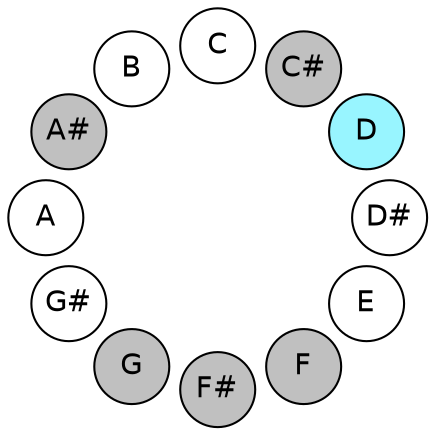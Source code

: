 
graph {

layout = circo;
mindist = .1

node [shape = circle, fontname = Helvetica, margin = 0, style = filled]
edge [style=invis]

subgraph 1 {
	"E" -- "F" -- "F#" -- "G" -- "G#" -- "A" -- "A#" -- "B" -- "C" -- "C#" -- "D" -- "D#" -- "E"
}

"C" [fillcolor = white];
"C#" [fillcolor = gray];
"D" [fillcolor = cadetblue1];
"D#" [fillcolor = white];
"E" [fillcolor = white];
"F" [fillcolor = gray];
"F#" [fillcolor = gray];
"G" [fillcolor = gray];
"G#" [fillcolor = white];
"A" [fillcolor = white];
"A#" [fillcolor = gray];
"B" [fillcolor = white];
}
